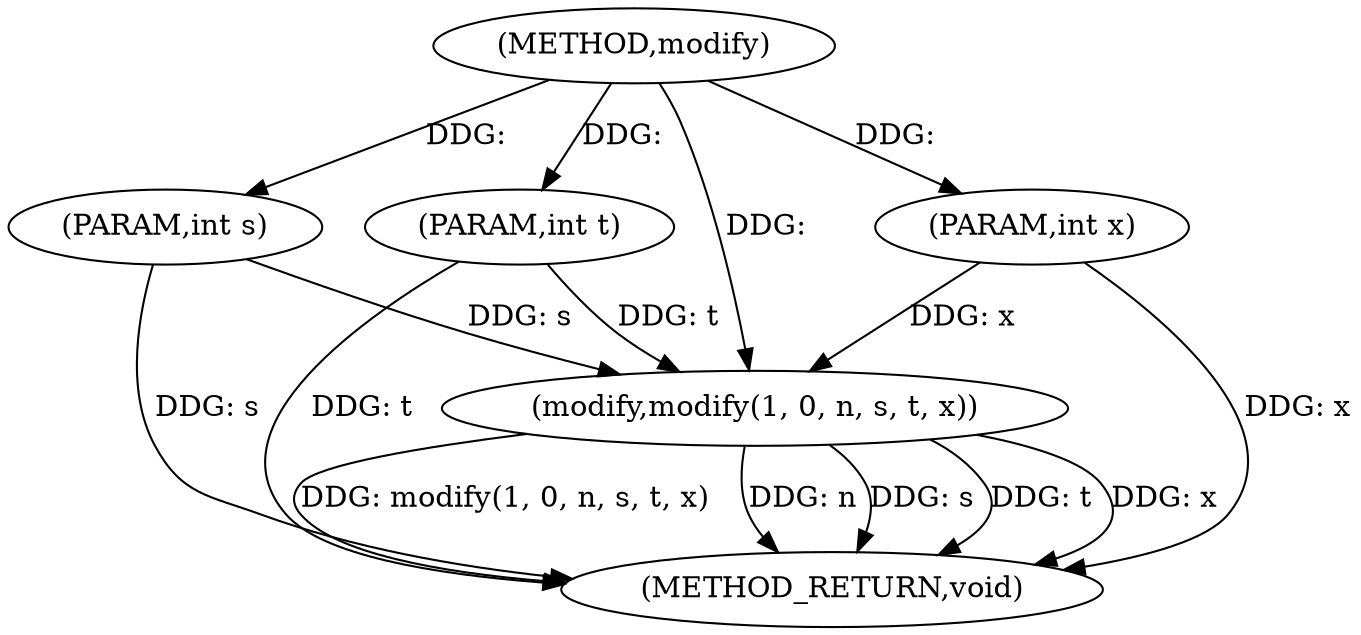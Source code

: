 digraph "modify" {  
"1000340" [label = "(METHOD,modify)" ]
"1000352" [label = "(METHOD_RETURN,void)" ]
"1000341" [label = "(PARAM,int s)" ]
"1000342" [label = "(PARAM,int t)" ]
"1000343" [label = "(PARAM,int x)" ]
"1000345" [label = "(modify,modify(1, 0, n, s, t, x))" ]
  "1000341" -> "1000352"  [ label = "DDG: s"] 
  "1000342" -> "1000352"  [ label = "DDG: t"] 
  "1000343" -> "1000352"  [ label = "DDG: x"] 
  "1000345" -> "1000352"  [ label = "DDG: s"] 
  "1000345" -> "1000352"  [ label = "DDG: t"] 
  "1000345" -> "1000352"  [ label = "DDG: x"] 
  "1000345" -> "1000352"  [ label = "DDG: modify(1, 0, n, s, t, x)"] 
  "1000345" -> "1000352"  [ label = "DDG: n"] 
  "1000340" -> "1000341"  [ label = "DDG: "] 
  "1000340" -> "1000342"  [ label = "DDG: "] 
  "1000340" -> "1000343"  [ label = "DDG: "] 
  "1000340" -> "1000345"  [ label = "DDG: "] 
  "1000341" -> "1000345"  [ label = "DDG: s"] 
  "1000343" -> "1000345"  [ label = "DDG: x"] 
  "1000342" -> "1000345"  [ label = "DDG: t"] 
}

